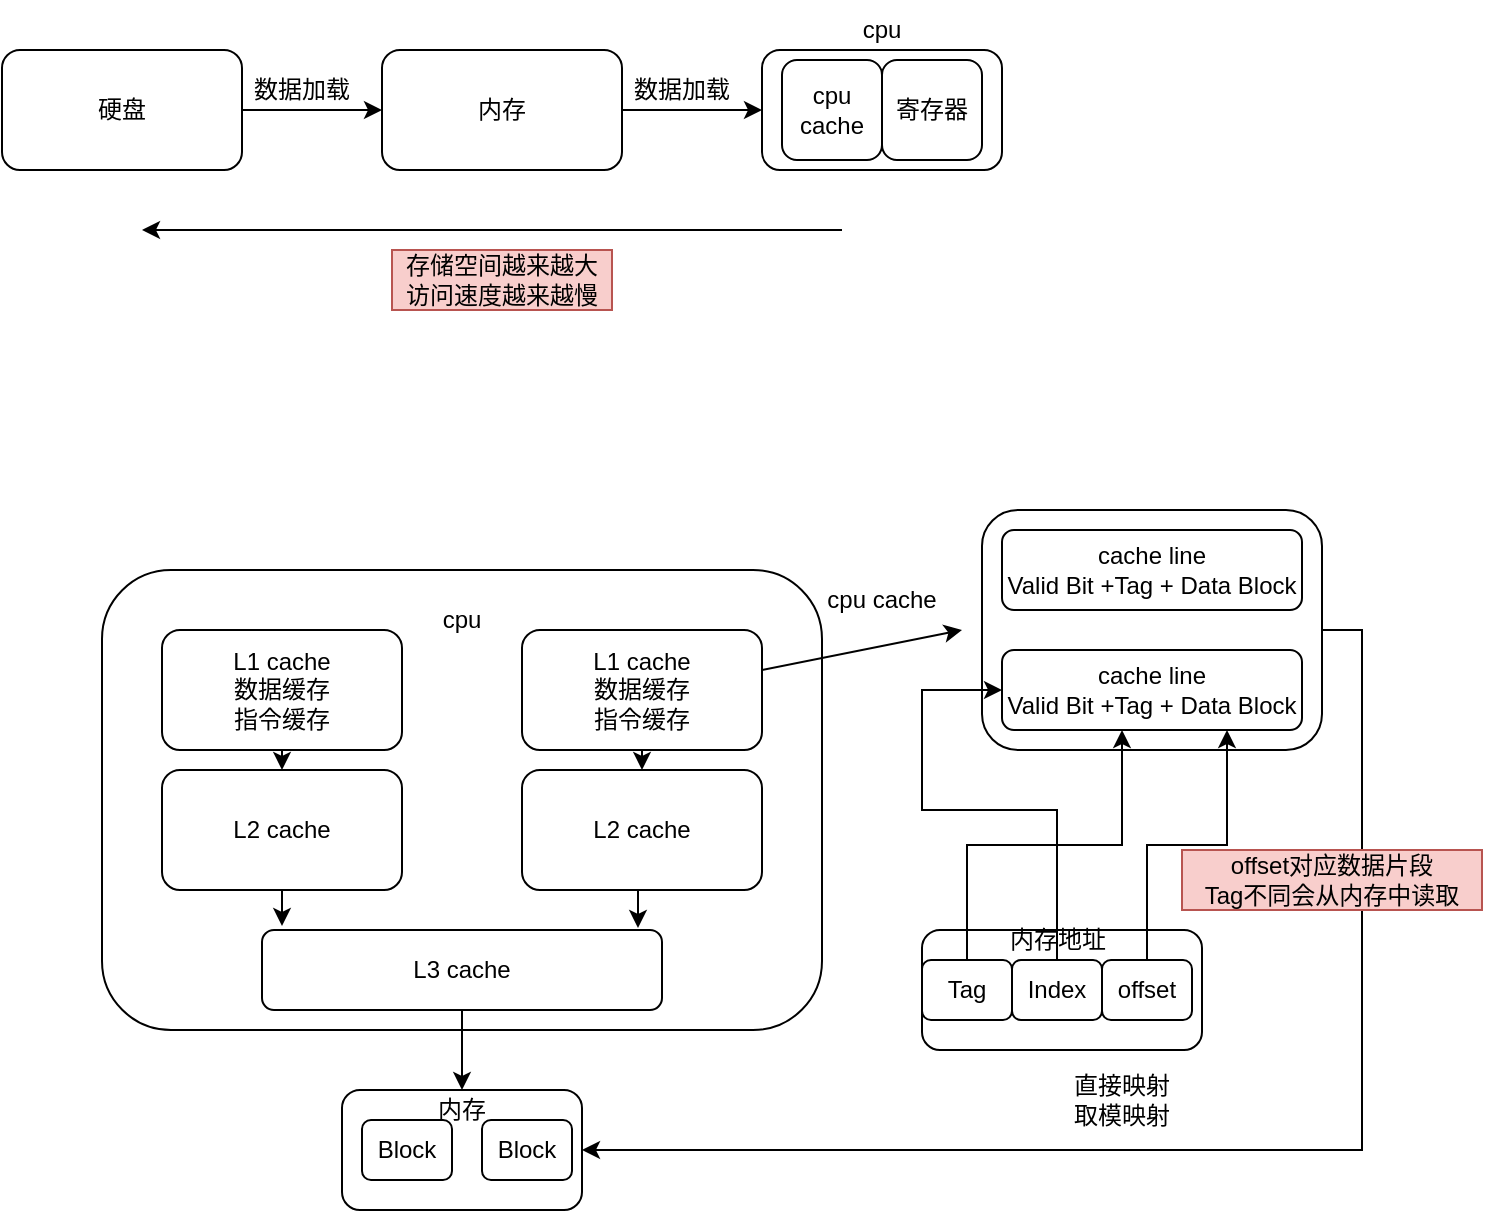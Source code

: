 <mxfile version="23.1.5" type="github">
  <diagram name="第 1 页" id="6GhYlpOtdUbrr685tgYN">
    <mxGraphModel dx="1026" dy="567" grid="1" gridSize="10" guides="1" tooltips="1" connect="1" arrows="1" fold="1" page="1" pageScale="1" pageWidth="827" pageHeight="1169" math="0" shadow="0">
      <root>
        <mxCell id="0" />
        <mxCell id="1" parent="0" />
        <mxCell id="o6KGrHuKZrv0jcu_rj-v-7" style="edgeStyle=orthogonalEdgeStyle;rounded=0;orthogonalLoop=1;jettySize=auto;html=1;exitX=1;exitY=0.5;exitDx=0;exitDy=0;" edge="1" parent="1" source="o6KGrHuKZrv0jcu_rj-v-1" target="o6KGrHuKZrv0jcu_rj-v-2">
          <mxGeometry relative="1" as="geometry" />
        </mxCell>
        <mxCell id="o6KGrHuKZrv0jcu_rj-v-1" value="硬盘" style="rounded=1;whiteSpace=wrap;html=1;" vertex="1" parent="1">
          <mxGeometry x="60" y="70" width="120" height="60" as="geometry" />
        </mxCell>
        <mxCell id="o6KGrHuKZrv0jcu_rj-v-9" style="edgeStyle=orthogonalEdgeStyle;rounded=0;orthogonalLoop=1;jettySize=auto;html=1;exitX=1;exitY=0.5;exitDx=0;exitDy=0;entryX=0;entryY=0.5;entryDx=0;entryDy=0;" edge="1" parent="1" source="o6KGrHuKZrv0jcu_rj-v-2" target="o6KGrHuKZrv0jcu_rj-v-3">
          <mxGeometry relative="1" as="geometry" />
        </mxCell>
        <mxCell id="o6KGrHuKZrv0jcu_rj-v-2" value="内存" style="rounded=1;whiteSpace=wrap;html=1;" vertex="1" parent="1">
          <mxGeometry x="250" y="70" width="120" height="60" as="geometry" />
        </mxCell>
        <mxCell id="o6KGrHuKZrv0jcu_rj-v-3" value="" style="rounded=1;whiteSpace=wrap;html=1;" vertex="1" parent="1">
          <mxGeometry x="440" y="70" width="120" height="60" as="geometry" />
        </mxCell>
        <mxCell id="o6KGrHuKZrv0jcu_rj-v-4" value="cpu&lt;br&gt;cache" style="rounded=1;whiteSpace=wrap;html=1;" vertex="1" parent="1">
          <mxGeometry x="450" y="75" width="50" height="50" as="geometry" />
        </mxCell>
        <mxCell id="o6KGrHuKZrv0jcu_rj-v-5" value="寄存器" style="rounded=1;whiteSpace=wrap;html=1;" vertex="1" parent="1">
          <mxGeometry x="500" y="75" width="50" height="50" as="geometry" />
        </mxCell>
        <mxCell id="o6KGrHuKZrv0jcu_rj-v-6" value="cpu" style="text;html=1;align=center;verticalAlign=middle;whiteSpace=wrap;rounded=0;" vertex="1" parent="1">
          <mxGeometry x="470" y="45" width="60" height="30" as="geometry" />
        </mxCell>
        <mxCell id="o6KGrHuKZrv0jcu_rj-v-8" value="数据加载" style="text;html=1;align=center;verticalAlign=middle;whiteSpace=wrap;rounded=0;" vertex="1" parent="1">
          <mxGeometry x="180" y="75" width="60" height="30" as="geometry" />
        </mxCell>
        <mxCell id="o6KGrHuKZrv0jcu_rj-v-10" value="数据加载" style="text;html=1;align=center;verticalAlign=middle;whiteSpace=wrap;rounded=0;" vertex="1" parent="1">
          <mxGeometry x="370" y="75" width="60" height="30" as="geometry" />
        </mxCell>
        <mxCell id="o6KGrHuKZrv0jcu_rj-v-13" value="" style="endArrow=classic;html=1;rounded=0;" edge="1" parent="1">
          <mxGeometry width="50" height="50" relative="1" as="geometry">
            <mxPoint x="480" y="160" as="sourcePoint" />
            <mxPoint x="130" y="160" as="targetPoint" />
          </mxGeometry>
        </mxCell>
        <mxCell id="o6KGrHuKZrv0jcu_rj-v-14" value="存储空间越来越大&lt;br&gt;访问速度越来越慢" style="text;html=1;align=center;verticalAlign=middle;whiteSpace=wrap;rounded=0;fillColor=#f8cecc;strokeColor=#b85450;" vertex="1" parent="1">
          <mxGeometry x="255" y="170" width="110" height="30" as="geometry" />
        </mxCell>
        <mxCell id="o6KGrHuKZrv0jcu_rj-v-15" value="" style="rounded=1;whiteSpace=wrap;html=1;" vertex="1" parent="1">
          <mxGeometry x="110" y="330" width="360" height="230" as="geometry" />
        </mxCell>
        <mxCell id="o6KGrHuKZrv0jcu_rj-v-21" style="edgeStyle=orthogonalEdgeStyle;rounded=0;orthogonalLoop=1;jettySize=auto;html=1;exitX=0.5;exitY=1;exitDx=0;exitDy=0;entryX=0.5;entryY=0;entryDx=0;entryDy=0;" edge="1" parent="1" source="o6KGrHuKZrv0jcu_rj-v-16" target="o6KGrHuKZrv0jcu_rj-v-18">
          <mxGeometry relative="1" as="geometry" />
        </mxCell>
        <mxCell id="o6KGrHuKZrv0jcu_rj-v-16" value="L1 cache&lt;br&gt;数据缓存&lt;br&gt;指令缓存" style="rounded=1;whiteSpace=wrap;html=1;" vertex="1" parent="1">
          <mxGeometry x="140" y="360" width="120" height="60" as="geometry" />
        </mxCell>
        <mxCell id="o6KGrHuKZrv0jcu_rj-v-22" style="edgeStyle=orthogonalEdgeStyle;rounded=0;orthogonalLoop=1;jettySize=auto;html=1;exitX=0.5;exitY=1;exitDx=0;exitDy=0;entryX=0.5;entryY=0;entryDx=0;entryDy=0;" edge="1" parent="1" source="o6KGrHuKZrv0jcu_rj-v-17" target="o6KGrHuKZrv0jcu_rj-v-19">
          <mxGeometry relative="1" as="geometry" />
        </mxCell>
        <mxCell id="o6KGrHuKZrv0jcu_rj-v-17" value="L1 cache&lt;br&gt;数据缓存&lt;br&gt;指令缓存" style="rounded=1;whiteSpace=wrap;html=1;" vertex="1" parent="1">
          <mxGeometry x="320" y="360" width="120" height="60" as="geometry" />
        </mxCell>
        <mxCell id="o6KGrHuKZrv0jcu_rj-v-18" value="L2 cache" style="rounded=1;whiteSpace=wrap;html=1;" vertex="1" parent="1">
          <mxGeometry x="140" y="430" width="120" height="60" as="geometry" />
        </mxCell>
        <mxCell id="o6KGrHuKZrv0jcu_rj-v-19" value="L2 cache" style="rounded=1;whiteSpace=wrap;html=1;" vertex="1" parent="1">
          <mxGeometry x="320" y="430" width="120" height="60" as="geometry" />
        </mxCell>
        <mxCell id="o6KGrHuKZrv0jcu_rj-v-32" style="edgeStyle=orthogonalEdgeStyle;rounded=0;orthogonalLoop=1;jettySize=auto;html=1;exitX=0.5;exitY=1;exitDx=0;exitDy=0;" edge="1" parent="1" source="o6KGrHuKZrv0jcu_rj-v-20">
          <mxGeometry relative="1" as="geometry">
            <mxPoint x="290" y="590" as="targetPoint" />
          </mxGeometry>
        </mxCell>
        <mxCell id="o6KGrHuKZrv0jcu_rj-v-20" value="L3 cache" style="rounded=1;whiteSpace=wrap;html=1;" vertex="1" parent="1">
          <mxGeometry x="190" y="510" width="200" height="40" as="geometry" />
        </mxCell>
        <mxCell id="o6KGrHuKZrv0jcu_rj-v-24" style="edgeStyle=orthogonalEdgeStyle;rounded=0;orthogonalLoop=1;jettySize=auto;html=1;exitX=0.5;exitY=1;exitDx=0;exitDy=0;entryX=0.05;entryY=-0.05;entryDx=0;entryDy=0;entryPerimeter=0;" edge="1" parent="1" source="o6KGrHuKZrv0jcu_rj-v-18" target="o6KGrHuKZrv0jcu_rj-v-20">
          <mxGeometry relative="1" as="geometry" />
        </mxCell>
        <mxCell id="o6KGrHuKZrv0jcu_rj-v-31" style="edgeStyle=orthogonalEdgeStyle;rounded=0;orthogonalLoop=1;jettySize=auto;html=1;exitX=0.5;exitY=1;exitDx=0;exitDy=0;entryX=0.94;entryY=-0.025;entryDx=0;entryDy=0;entryPerimeter=0;" edge="1" parent="1" source="o6KGrHuKZrv0jcu_rj-v-19" target="o6KGrHuKZrv0jcu_rj-v-20">
          <mxGeometry relative="1" as="geometry" />
        </mxCell>
        <mxCell id="o6KGrHuKZrv0jcu_rj-v-33" value="" style="rounded=1;whiteSpace=wrap;html=1;" vertex="1" parent="1">
          <mxGeometry x="230" y="590" width="120" height="60" as="geometry" />
        </mxCell>
        <mxCell id="o6KGrHuKZrv0jcu_rj-v-34" value="cpu" style="text;html=1;align=center;verticalAlign=middle;whiteSpace=wrap;rounded=0;" vertex="1" parent="1">
          <mxGeometry x="260" y="340" width="60" height="30" as="geometry" />
        </mxCell>
        <mxCell id="o6KGrHuKZrv0jcu_rj-v-40" style="edgeStyle=orthogonalEdgeStyle;rounded=0;orthogonalLoop=1;jettySize=auto;html=1;exitX=1;exitY=0.5;exitDx=0;exitDy=0;entryX=1;entryY=0.5;entryDx=0;entryDy=0;" edge="1" parent="1" source="o6KGrHuKZrv0jcu_rj-v-35" target="o6KGrHuKZrv0jcu_rj-v-33">
          <mxGeometry relative="1" as="geometry" />
        </mxCell>
        <mxCell id="o6KGrHuKZrv0jcu_rj-v-35" value="" style="rounded=1;whiteSpace=wrap;html=1;" vertex="1" parent="1">
          <mxGeometry x="550" y="300" width="170" height="120" as="geometry" />
        </mxCell>
        <mxCell id="o6KGrHuKZrv0jcu_rj-v-36" value="cache line&lt;br&gt;Valid Bit +Tag + Data Block" style="rounded=1;whiteSpace=wrap;html=1;" vertex="1" parent="1">
          <mxGeometry x="560" y="310" width="150" height="40" as="geometry" />
        </mxCell>
        <mxCell id="o6KGrHuKZrv0jcu_rj-v-38" value="" style="endArrow=classic;html=1;rounded=0;" edge="1" parent="1">
          <mxGeometry width="50" height="50" relative="1" as="geometry">
            <mxPoint x="440" y="380" as="sourcePoint" />
            <mxPoint x="540" y="360" as="targetPoint" />
          </mxGeometry>
        </mxCell>
        <mxCell id="o6KGrHuKZrv0jcu_rj-v-39" value="cpu cache" style="text;html=1;align=center;verticalAlign=middle;whiteSpace=wrap;rounded=0;" vertex="1" parent="1">
          <mxGeometry x="470" y="330" width="60" height="30" as="geometry" />
        </mxCell>
        <mxCell id="o6KGrHuKZrv0jcu_rj-v-41" value="直接映射&lt;br&gt;取模映射" style="text;html=1;align=center;verticalAlign=middle;whiteSpace=wrap;rounded=0;" vertex="1" parent="1">
          <mxGeometry x="590" y="580" width="60" height="30" as="geometry" />
        </mxCell>
        <mxCell id="o6KGrHuKZrv0jcu_rj-v-42" value="Block" style="rounded=1;whiteSpace=wrap;html=1;" vertex="1" parent="1">
          <mxGeometry x="240" y="605" width="45" height="30" as="geometry" />
        </mxCell>
        <mxCell id="o6KGrHuKZrv0jcu_rj-v-43" value="Block" style="rounded=1;whiteSpace=wrap;html=1;" vertex="1" parent="1">
          <mxGeometry x="300" y="605" width="45" height="30" as="geometry" />
        </mxCell>
        <mxCell id="o6KGrHuKZrv0jcu_rj-v-44" value="cache line&lt;br&gt;Valid Bit +Tag + Data Block" style="rounded=1;whiteSpace=wrap;html=1;" vertex="1" parent="1">
          <mxGeometry x="560" y="370" width="150" height="40" as="geometry" />
        </mxCell>
        <mxCell id="o6KGrHuKZrv0jcu_rj-v-45" value="" style="rounded=1;whiteSpace=wrap;html=1;" vertex="1" parent="1">
          <mxGeometry x="520" y="510" width="140" height="60" as="geometry" />
        </mxCell>
        <mxCell id="o6KGrHuKZrv0jcu_rj-v-46" value="Tag" style="rounded=1;whiteSpace=wrap;html=1;" vertex="1" parent="1">
          <mxGeometry x="520" y="525" width="45" height="30" as="geometry" />
        </mxCell>
        <mxCell id="o6KGrHuKZrv0jcu_rj-v-51" style="edgeStyle=orthogonalEdgeStyle;rounded=0;orthogonalLoop=1;jettySize=auto;html=1;exitX=0.5;exitY=0;exitDx=0;exitDy=0;entryX=0;entryY=0.5;entryDx=0;entryDy=0;" edge="1" parent="1" source="o6KGrHuKZrv0jcu_rj-v-47" target="o6KGrHuKZrv0jcu_rj-v-44">
          <mxGeometry relative="1" as="geometry">
            <Array as="points">
              <mxPoint x="588" y="450" />
              <mxPoint x="520" y="450" />
              <mxPoint x="520" y="390" />
            </Array>
          </mxGeometry>
        </mxCell>
        <mxCell id="o6KGrHuKZrv0jcu_rj-v-47" value="Index" style="rounded=1;whiteSpace=wrap;html=1;" vertex="1" parent="1">
          <mxGeometry x="565" y="525" width="45" height="30" as="geometry" />
        </mxCell>
        <mxCell id="o6KGrHuKZrv0jcu_rj-v-52" style="edgeStyle=orthogonalEdgeStyle;rounded=0;orthogonalLoop=1;jettySize=auto;html=1;exitX=0.5;exitY=0;exitDx=0;exitDy=0;entryX=0.75;entryY=1;entryDx=0;entryDy=0;" edge="1" parent="1" source="o6KGrHuKZrv0jcu_rj-v-48" target="o6KGrHuKZrv0jcu_rj-v-44">
          <mxGeometry relative="1" as="geometry" />
        </mxCell>
        <mxCell id="o6KGrHuKZrv0jcu_rj-v-48" value="offset" style="rounded=1;whiteSpace=wrap;html=1;" vertex="1" parent="1">
          <mxGeometry x="610" y="525" width="45" height="30" as="geometry" />
        </mxCell>
        <mxCell id="o6KGrHuKZrv0jcu_rj-v-50" style="edgeStyle=orthogonalEdgeStyle;rounded=0;orthogonalLoop=1;jettySize=auto;html=1;exitX=0.5;exitY=0;exitDx=0;exitDy=0;entryX=0.4;entryY=1;entryDx=0;entryDy=0;entryPerimeter=0;" edge="1" parent="1" source="o6KGrHuKZrv0jcu_rj-v-46" target="o6KGrHuKZrv0jcu_rj-v-44">
          <mxGeometry relative="1" as="geometry" />
        </mxCell>
        <mxCell id="o6KGrHuKZrv0jcu_rj-v-54" value="offset对应数据片段&lt;br&gt;Tag不同会从内存中读取" style="text;html=1;align=center;verticalAlign=middle;whiteSpace=wrap;rounded=0;fillColor=#f8cecc;strokeColor=#b85450;" vertex="1" parent="1">
          <mxGeometry x="650" y="470" width="150" height="30" as="geometry" />
        </mxCell>
        <mxCell id="o6KGrHuKZrv0jcu_rj-v-55" value="内存" style="text;html=1;align=center;verticalAlign=middle;whiteSpace=wrap;rounded=0;" vertex="1" parent="1">
          <mxGeometry x="260" y="585" width="60" height="30" as="geometry" />
        </mxCell>
        <mxCell id="o6KGrHuKZrv0jcu_rj-v-56" value="内存地址" style="text;html=1;align=center;verticalAlign=middle;whiteSpace=wrap;rounded=0;" vertex="1" parent="1">
          <mxGeometry x="557.5" y="500" width="60" height="30" as="geometry" />
        </mxCell>
      </root>
    </mxGraphModel>
  </diagram>
</mxfile>
